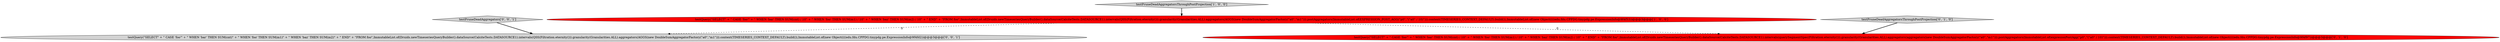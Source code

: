 digraph {
1 [style = filled, label = "testPruneDeadAggregatorsThroughPostProjection['1', '0', '0']", fillcolor = lightgray, shape = diamond image = "AAA0AAABBB1BBB"];
0 [style = filled, label = "testQuery(\"SELECT\" + \" CASE 'foo'\" + \" WHEN 'bar' THEN SUM(cnt) / 10\" + \" WHEN 'foo' THEN SUM(m1) / 10\" + \" WHEN 'baz' THEN SUM(m2) / 10\" + \" END\" + \"FROM foo\",ImmutableList.of(Druids.newTimeseriesQueryBuilder().dataSource(CalciteTests.DATASOURCE1).intervals(QSS(Filtration.eternity())).granularity(Granularities.ALL).aggregators(AGGS(new DoubleSumAggregatorFactory(\"a0\",\"m1\"))).postAggregators(ImmutableList.of(EXPRESSION_POST_AGG(\"p0\",\"(\"a0\" / 10)\"))).context(TIMESERIES_CONTEXT_DEFAULT).build()),ImmutableList.of(new Object((((edu.fdu.CPPDG.tinypdg.pe.ExpressionInfo@9f4f53))@@@3@@@['1', '0', '0']", fillcolor = red, shape = ellipse image = "AAA1AAABBB1BBB"];
3 [style = filled, label = "testPruneDeadAggregatorsThroughPostProjection['0', '1', '0']", fillcolor = lightgray, shape = diamond image = "AAA0AAABBB2BBB"];
5 [style = filled, label = "testQuery(\"SELECT\" + \" CASE 'foo'\" + \" WHEN 'bar' THEN SUM(cnt)\" + \" WHEN 'foo' THEN SUM(m1)\" + \" WHEN 'baz' THEN SUM(m2)\" + \" END\" + \"FROM foo\",ImmutableList.of(Druids.newTimeseriesQueryBuilder().dataSource(CalciteTests.DATASOURCE1).intervals(QSS(Filtration.eternity())).granularity(Granularities.ALL).aggregators(AGGS(new DoubleSumAggregatorFactory(\"a0\",\"m1\"))).context(TIMESERIES_CONTEXT_DEFAULT).build()),ImmutableList.of(new Object((((edu.fdu.CPPDG.tinypdg.pe.ExpressionInfo@9f4fd2))@@@3@@@['0', '0', '1']", fillcolor = lightgray, shape = ellipse image = "AAA0AAABBB3BBB"];
2 [style = filled, label = "testQuery(\"SELECT\" + \" CASE 'foo'\" + \" WHEN 'bar' THEN SUM(cnt) / 10\" + \" WHEN 'foo' THEN SUM(m1) / 10\" + \" WHEN 'baz' THEN SUM(m2) / 10\" + \" END\" + \"FROM foo\",ImmutableList.of(Druids.newTimeseriesQueryBuilder().dataSource(CalciteTests.DATASOURCE1).intervals(querySegmentSpec(Filtration.eternity())).granularity(Granularities.ALL).aggregators(aggregators(new DoubleSumAggregatorFactory(\"a0\",\"m1\"))).postAggregators(ImmutableList.of(expresionPostAgg(\"p0\",\"(\"a0\" / 10)\"))).context(TIMESERIES_CONTEXT_DEFAULT).build()),ImmutableList.of(new Object((((edu.fdu.CPPDG.tinypdg.pe.ExpressionInfo@9f4f97))@@@3@@@['0', '1', '0']", fillcolor = red, shape = ellipse image = "AAA1AAABBB2BBB"];
4 [style = filled, label = "testPruneDeadAggregators['0', '0', '1']", fillcolor = lightgray, shape = diamond image = "AAA0AAABBB3BBB"];
0->2 [style = dashed, label="0"];
1->0 [style = bold, label=""];
3->2 [style = bold, label=""];
0->5 [style = dashed, label="0"];
4->5 [style = bold, label=""];
}
